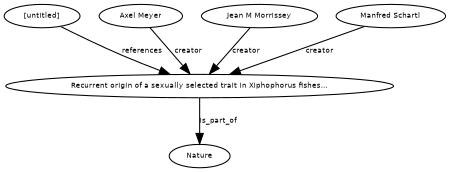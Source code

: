 digraph G {
size="3,3";
node [fontsize=7, fontname="Helvetica"];
edge [fontsize=7, fontname="Helvetica"];
node0 [label="Recurrent origin of a sexually selected trait in Xiphophorus fishes...", width=0.27433100247,height=0.27433100247];
node1 [label="[untitled]", width=0.27433100247,height=0.27433100247];
node2 [label="Axel Meyer", width=0.27433100247,height=0.27433100247];
node3 [label="Jean M Morrissey", width=0.27433100247,height=0.27433100247];
node4 [label="Manfred Schartl", width=0.27433100247,height=0.27433100247];
node5 [label="Nature", width=0.27433100247,height=0.27433100247];
node1 -> node0 [label="references"];
node2 -> node0 [label="creator"];
node3 -> node0 [label="creator"];
node4 -> node0 [label="creator"];
node0 -> node5 [label="is_part_of"];
}

